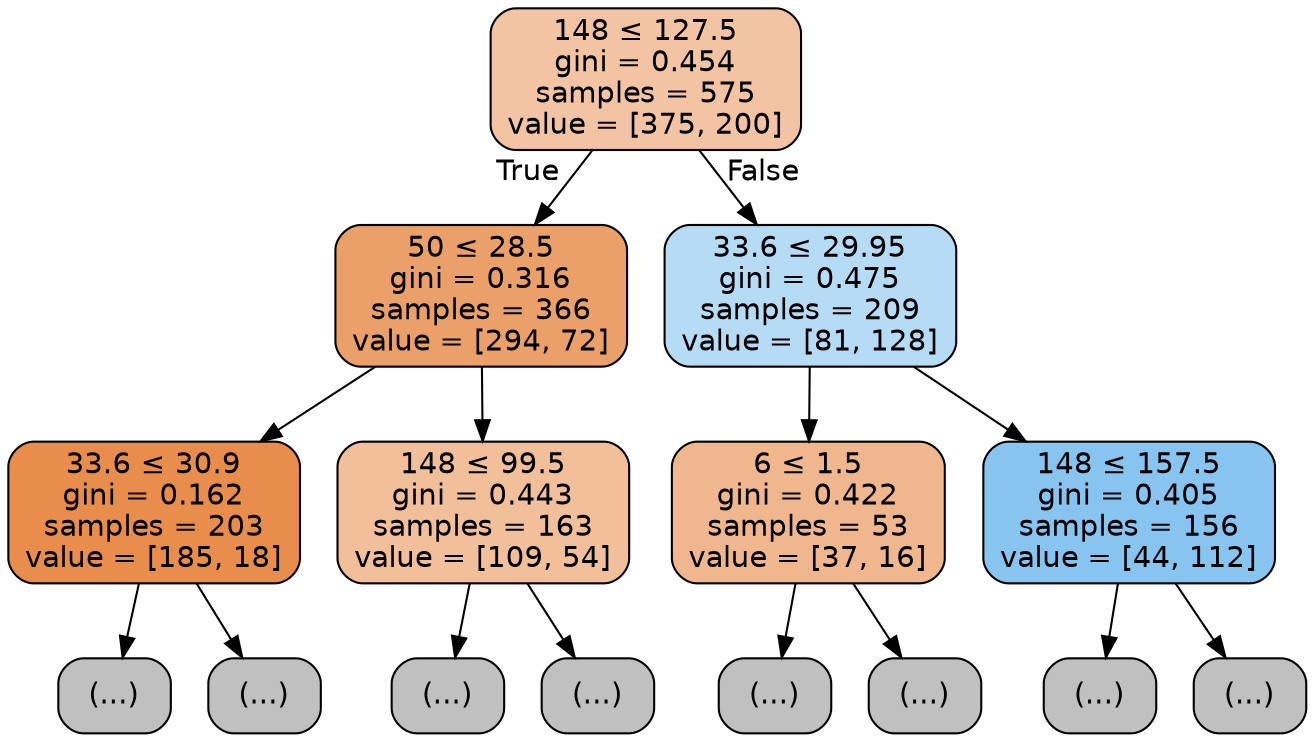 digraph Tree {
node [shape=box, style="filled, rounded", color="black", fontname="helvetica"] ;
edge [fontname="helvetica"] ;
0 [label=<148 &le; 127.5<br/>gini = 0.454<br/>samples = 575<br/>value = [375, 200]>, fillcolor="#f3c4a3"] ;
1 [label=<50 &le; 28.5<br/>gini = 0.316<br/>samples = 366<br/>value = [294, 72]>, fillcolor="#eba069"] ;
0 -> 1 [labeldistance=2.5, labelangle=45, headlabel="True"] ;
2 [label=<33.6 &le; 30.9<br/>gini = 0.162<br/>samples = 203<br/>value = [185, 18]>, fillcolor="#e88d4c"] ;
1 -> 2 ;
3 [label="(...)", fillcolor="#C0C0C0"] ;
2 -> 3 ;
10 [label="(...)", fillcolor="#C0C0C0"] ;
2 -> 10 ;
45 [label=<148 &le; 99.5<br/>gini = 0.443<br/>samples = 163<br/>value = [109, 54]>, fillcolor="#f2bf9b"] ;
1 -> 45 ;
46 [label="(...)", fillcolor="#C0C0C0"] ;
45 -> 46 ;
67 [label="(...)", fillcolor="#C0C0C0"] ;
45 -> 67 ;
120 [label=<33.6 &le; 29.95<br/>gini = 0.475<br/>samples = 209<br/>value = [81, 128]>, fillcolor="#b6dbf5"] ;
0 -> 120 [labeldistance=2.5, labelangle=-45, headlabel="False"] ;
121 [label=<6 &le; 1.5<br/>gini = 0.422<br/>samples = 53<br/>value = [37, 16]>, fillcolor="#f0b78f"] ;
120 -> 121 ;
122 [label="(...)", fillcolor="#C0C0C0"] ;
121 -> 122 ;
123 [label="(...)", fillcolor="#C0C0C0"] ;
121 -> 123 ;
144 [label=<148 &le; 157.5<br/>gini = 0.405<br/>samples = 156<br/>value = [44, 112]>, fillcolor="#87c4ef"] ;
120 -> 144 ;
145 [label="(...)", fillcolor="#C0C0C0"] ;
144 -> 145 ;
184 [label="(...)", fillcolor="#C0C0C0"] ;
144 -> 184 ;
}
